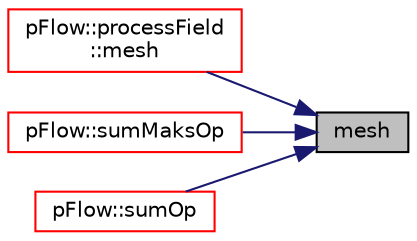 digraph "mesh"
{
 // LATEX_PDF_SIZE
  edge [fontname="Helvetica",fontsize="10",labelfontname="Helvetica",labelfontsize="10"];
  node [fontname="Helvetica",fontsize="10",shape=record];
  rankdir="RL";
  Node1 [label="mesh",height=0.2,width=0.4,color="black", fillcolor="grey75", style="filled", fontcolor="black",tooltip=" "];
  Node1 -> Node2 [dir="back",color="midnightblue",fontsize="10",style="solid",fontname="Helvetica"];
  Node2 [label="pFlow::processField\l::mesh",height=0.2,width=0.4,color="red", fillcolor="white", style="filled",URL="$classpFlow_1_1processField.html#a502b077b7f1e29810f60f0340429d677",tooltip=" "];
  Node1 -> Node4 [dir="back",color="midnightblue",fontsize="10",style="solid",fontname="Helvetica"];
  Node4 [label="pFlow::sumMaksOp",height=0.2,width=0.4,color="red", fillcolor="white", style="filled",URL="$namespacepFlow.html#a218b96f13e7f121c16342bc1901dd655",tooltip=" "];
  Node1 -> Node5 [dir="back",color="midnightblue",fontsize="10",style="solid",fontname="Helvetica"];
  Node5 [label="pFlow::sumOp",height=0.2,width=0.4,color="red", fillcolor="white", style="filled",URL="$namespacepFlow.html#a51552aa243821d9ff9de481506a0ca4c",tooltip=" "];
}
